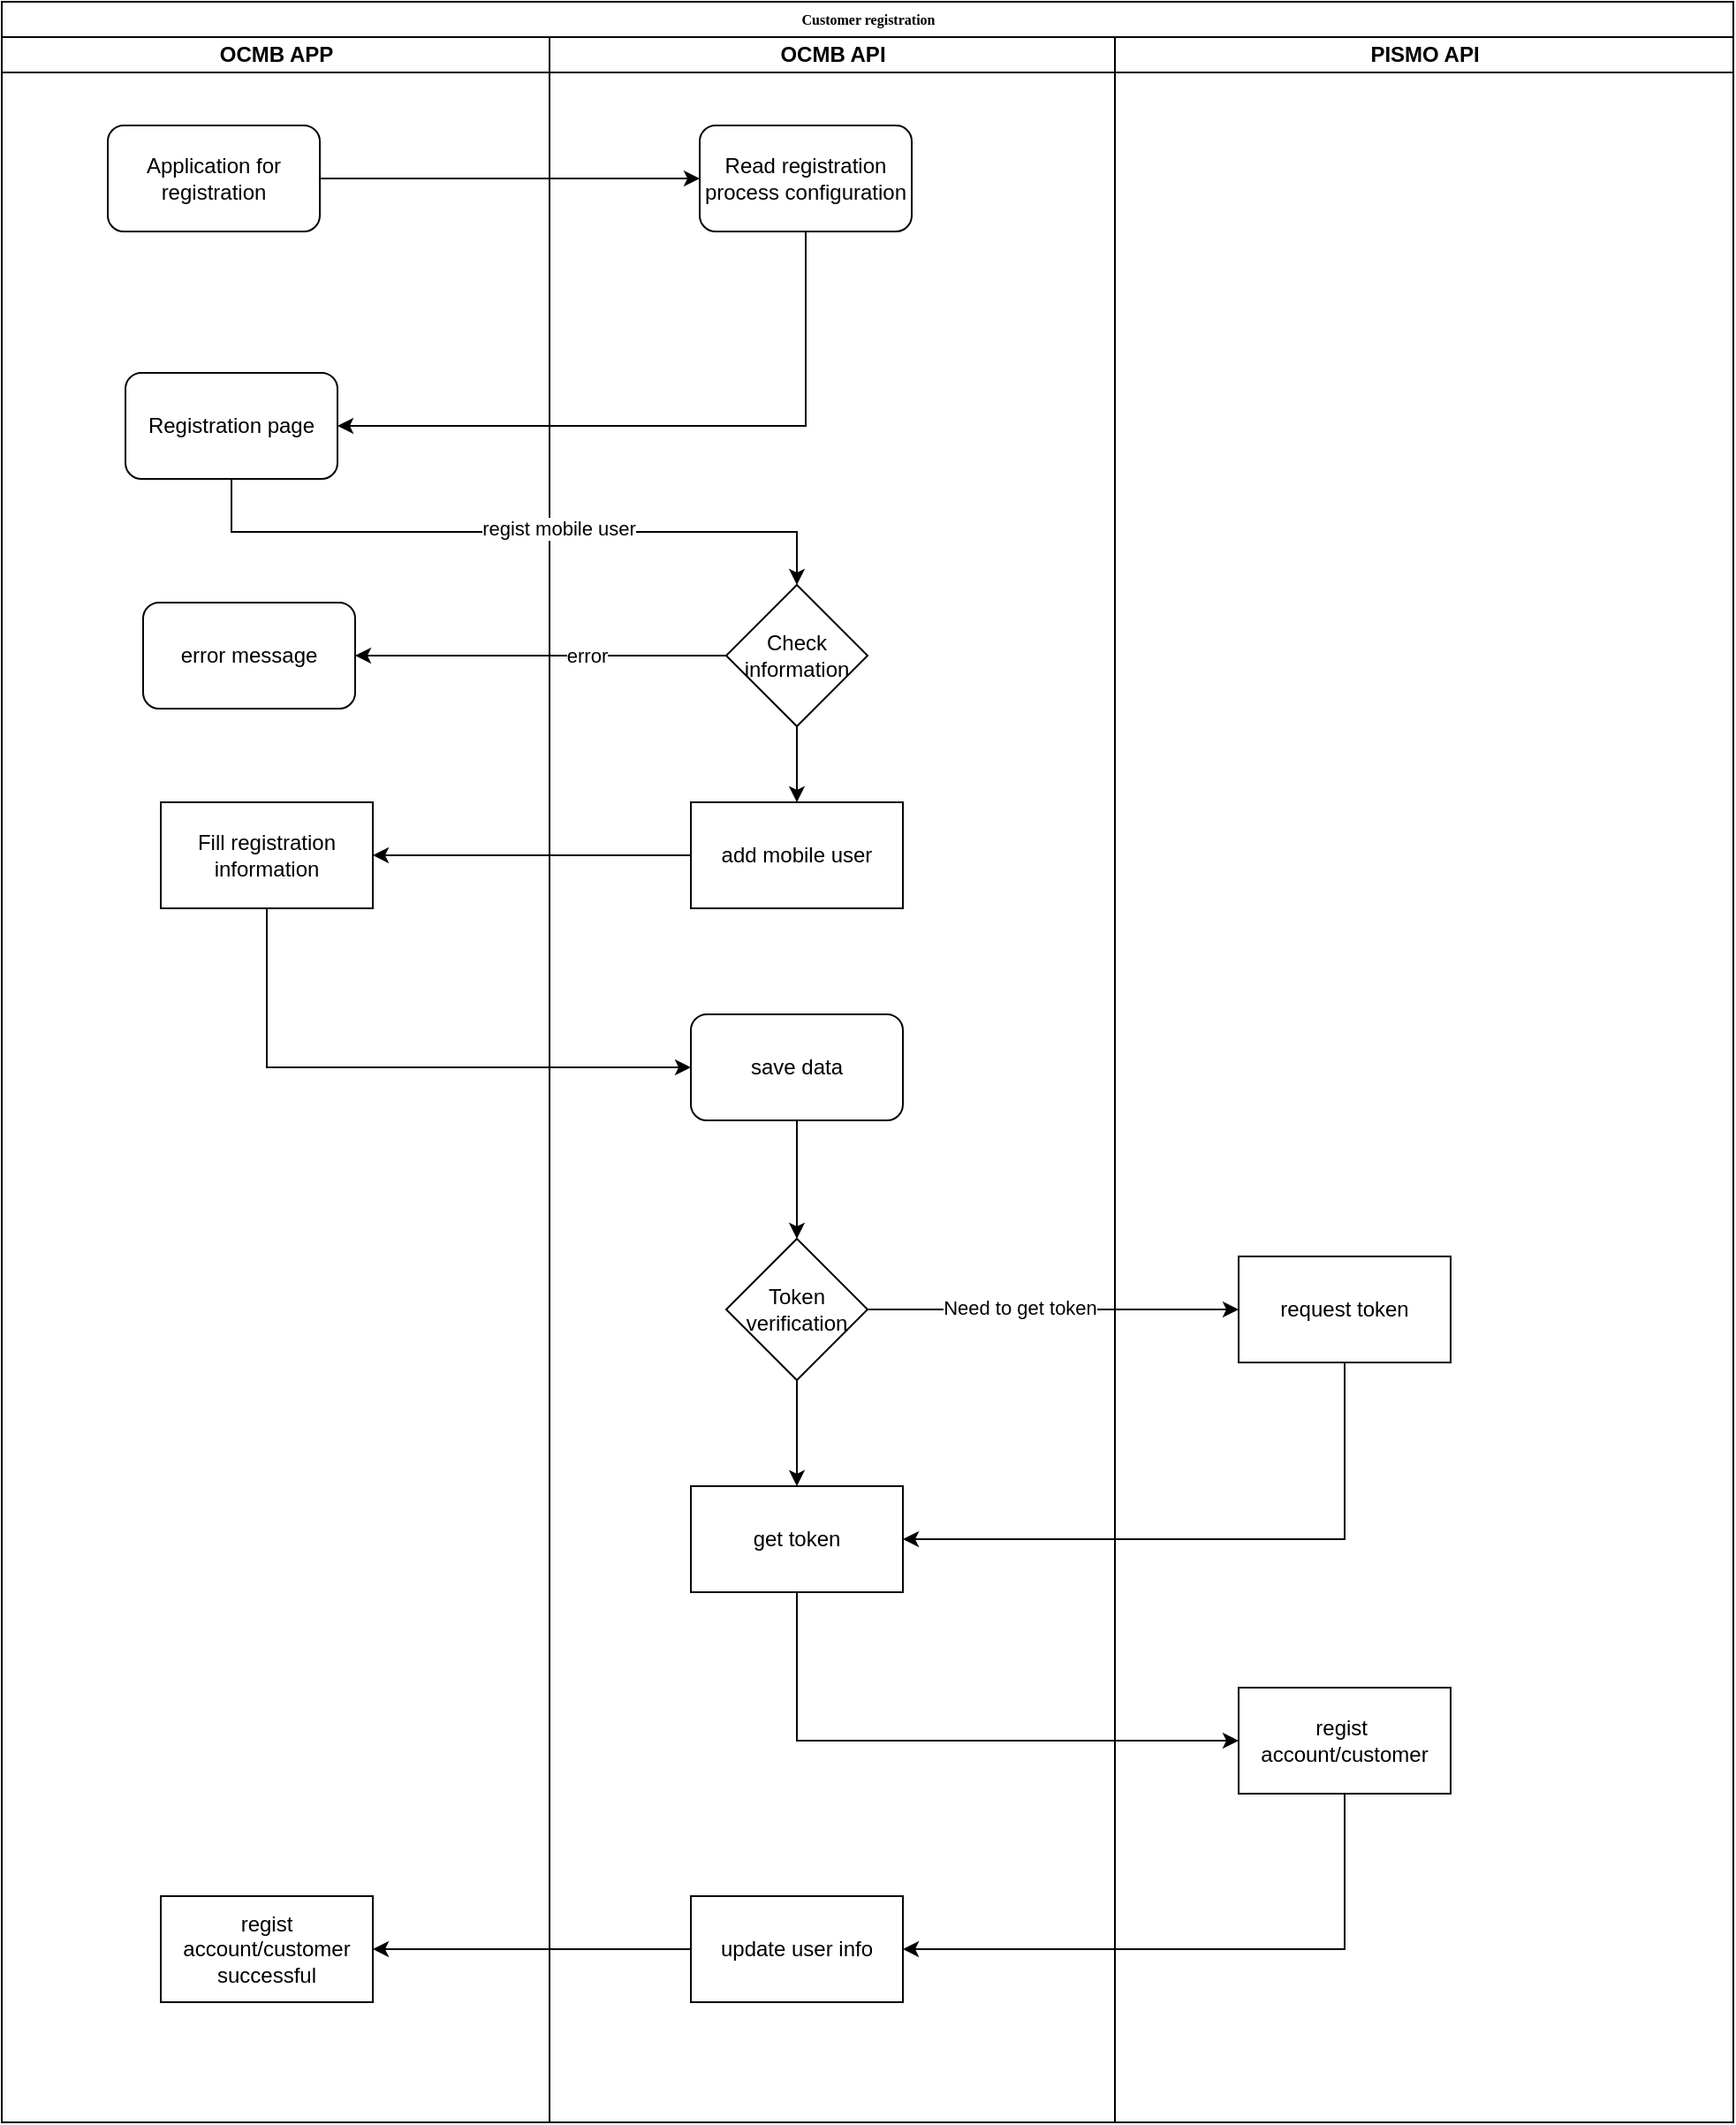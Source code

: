 <mxfile version="20.0.3" type="github">
  <diagram name="Page-1" id="74e2e168-ea6b-b213-b513-2b3c1d86103e">
    <mxGraphModel dx="2062" dy="1122" grid="1" gridSize="10" guides="1" tooltips="1" connect="1" arrows="1" fold="1" page="1" pageScale="1" pageWidth="1100" pageHeight="850" background="none" math="0" shadow="0">
      <root>
        <mxCell id="0" />
        <mxCell id="1" parent="0" />
        <mxCell id="77e6c97f196da883-1" value="&lt;div&gt;&lt;span style=&quot;font-size: 8px;&quot;&gt;Customer registration&lt;/span&gt;&lt;/div&gt;" style="swimlane;html=1;childLayout=stackLayout;startSize=20;rounded=0;shadow=0;labelBackgroundColor=none;strokeWidth=1;fontFamily=Verdana;fontSize=8;align=center;" parent="1" vertex="1">
          <mxGeometry x="70" y="40" width="980" height="1200" as="geometry" />
        </mxCell>
        <mxCell id="77e6c97f196da883-2" value="OCMB APP" style="swimlane;html=1;startSize=20;" parent="77e6c97f196da883-1" vertex="1">
          <mxGeometry y="20" width="310" height="1180" as="geometry">
            <mxRectangle x="40" y="20" width="40" height="730" as="alternateBounds" />
          </mxGeometry>
        </mxCell>
        <mxCell id="Akt3h3AdRs0SpvcwCt5--16" value="&lt;div&gt;Application for registration&lt;/div&gt;" style="rounded=1;whiteSpace=wrap;html=1;" vertex="1" parent="77e6c97f196da883-2">
          <mxGeometry x="60" y="50" width="120" height="60" as="geometry" />
        </mxCell>
        <mxCell id="Akt3h3AdRs0SpvcwCt5--24" value="&lt;div&gt;Registration page&lt;/div&gt;" style="whiteSpace=wrap;html=1;rounded=1;" vertex="1" parent="77e6c97f196da883-2">
          <mxGeometry x="70" y="190" width="120" height="60" as="geometry" />
        </mxCell>
        <mxCell id="Akt3h3AdRs0SpvcwCt5--60" value="error message" style="rounded=1;whiteSpace=wrap;html=1;" vertex="1" parent="77e6c97f196da883-2">
          <mxGeometry x="80" y="320" width="120" height="60" as="geometry" />
        </mxCell>
        <mxCell id="Akt3h3AdRs0SpvcwCt5--62" value="&lt;div&gt;Fill&amp;nbsp;&lt;span style=&quot;background-color: initial;&quot;&gt;registration information&lt;/span&gt;&lt;/div&gt;" style="whiteSpace=wrap;html=1;" vertex="1" parent="77e6c97f196da883-2">
          <mxGeometry x="90" y="433" width="120" height="60" as="geometry" />
        </mxCell>
        <mxCell id="Akt3h3AdRs0SpvcwCt5--104" value="&lt;div&gt;regist account/customer successful&lt;/div&gt;" style="whiteSpace=wrap;html=1;rounded=0;" vertex="1" parent="77e6c97f196da883-2">
          <mxGeometry x="90" y="1052" width="120" height="60" as="geometry" />
        </mxCell>
        <mxCell id="77e6c97f196da883-4" value="OCMB API" style="swimlane;html=1;startSize=20;" parent="77e6c97f196da883-1" vertex="1">
          <mxGeometry x="310" y="20" width="320" height="1180" as="geometry">
            <mxRectangle x="80" y="20" width="40" height="730" as="alternateBounds" />
          </mxGeometry>
        </mxCell>
        <mxCell id="Akt3h3AdRs0SpvcwCt5--19" value="&lt;div&gt;Read registration process configuration&lt;/div&gt;" style="rounded=1;whiteSpace=wrap;html=1;" vertex="1" parent="77e6c97f196da883-4">
          <mxGeometry x="85" y="50" width="120" height="60" as="geometry" />
        </mxCell>
        <mxCell id="Akt3h3AdRs0SpvcwCt5--34" value="" style="edgeStyle=orthogonalEdgeStyle;rounded=0;orthogonalLoop=1;jettySize=auto;html=1;" edge="1" parent="77e6c97f196da883-4" source="Akt3h3AdRs0SpvcwCt5--31" target="Akt3h3AdRs0SpvcwCt5--33">
          <mxGeometry relative="1" as="geometry" />
        </mxCell>
        <mxCell id="Akt3h3AdRs0SpvcwCt5--31" value="&lt;div&gt;Check information&lt;/div&gt;" style="rhombus;whiteSpace=wrap;html=1;" vertex="1" parent="77e6c97f196da883-4">
          <mxGeometry x="100" y="310" width="80" height="80" as="geometry" />
        </mxCell>
        <mxCell id="Akt3h3AdRs0SpvcwCt5--33" value="add mobile user" style="whiteSpace=wrap;html=1;" vertex="1" parent="77e6c97f196da883-4">
          <mxGeometry x="80" y="433" width="120" height="60" as="geometry" />
        </mxCell>
        <mxCell id="Akt3h3AdRs0SpvcwCt5--82" style="edgeStyle=orthogonalEdgeStyle;rounded=0;orthogonalLoop=1;jettySize=auto;html=1;exitX=0.5;exitY=1;exitDx=0;exitDy=0;" edge="1" parent="77e6c97f196da883-4" source="Akt3h3AdRs0SpvcwCt5--71" target="Akt3h3AdRs0SpvcwCt5--81">
          <mxGeometry relative="1" as="geometry" />
        </mxCell>
        <mxCell id="Akt3h3AdRs0SpvcwCt5--71" value="save data" style="rounded=1;whiteSpace=wrap;html=1;" vertex="1" parent="77e6c97f196da883-4">
          <mxGeometry x="80" y="553" width="120" height="60" as="geometry" />
        </mxCell>
        <mxCell id="Akt3h3AdRs0SpvcwCt5--96" style="edgeStyle=orthogonalEdgeStyle;rounded=0;orthogonalLoop=1;jettySize=auto;html=1;exitX=0.5;exitY=1;exitDx=0;exitDy=0;entryX=0.5;entryY=0;entryDx=0;entryDy=0;" edge="1" parent="77e6c97f196da883-4" source="Akt3h3AdRs0SpvcwCt5--81" target="Akt3h3AdRs0SpvcwCt5--94">
          <mxGeometry relative="1" as="geometry" />
        </mxCell>
        <mxCell id="Akt3h3AdRs0SpvcwCt5--81" value="&lt;div&gt;Token verification&lt;/div&gt;" style="rhombus;whiteSpace=wrap;html=1;" vertex="1" parent="77e6c97f196da883-4">
          <mxGeometry x="100" y="680" width="80" height="80" as="geometry" />
        </mxCell>
        <mxCell id="Akt3h3AdRs0SpvcwCt5--94" value="get token" style="rounded=0;whiteSpace=wrap;html=1;" vertex="1" parent="77e6c97f196da883-4">
          <mxGeometry x="80" y="820" width="120" height="60" as="geometry" />
        </mxCell>
        <mxCell id="Akt3h3AdRs0SpvcwCt5--101" value="update user info" style="whiteSpace=wrap;html=1;rounded=0;" vertex="1" parent="77e6c97f196da883-4">
          <mxGeometry x="80" y="1052" width="120" height="60" as="geometry" />
        </mxCell>
        <mxCell id="Akt3h3AdRs0SpvcwCt5--1" value="PISMO API" style="swimlane;html=1;startSize=20;" vertex="1" parent="77e6c97f196da883-1">
          <mxGeometry x="630" y="20" width="350" height="1180" as="geometry">
            <mxRectangle x="120" y="20" width="40" height="730" as="alternateBounds" />
          </mxGeometry>
        </mxCell>
        <mxCell id="Akt3h3AdRs0SpvcwCt5--85" value="request token" style="rounded=0;whiteSpace=wrap;html=1;" vertex="1" parent="Akt3h3AdRs0SpvcwCt5--1">
          <mxGeometry x="70" y="690" width="120" height="60" as="geometry" />
        </mxCell>
        <mxCell id="Akt3h3AdRs0SpvcwCt5--98" value="regist&amp;nbsp; account/customer" style="whiteSpace=wrap;html=1;rounded=0;" vertex="1" parent="Akt3h3AdRs0SpvcwCt5--1">
          <mxGeometry x="70" y="934" width="120" height="60" as="geometry" />
        </mxCell>
        <mxCell id="Akt3h3AdRs0SpvcwCt5--22" style="edgeStyle=orthogonalEdgeStyle;rounded=0;orthogonalLoop=1;jettySize=auto;html=1;exitX=1;exitY=0.5;exitDx=0;exitDy=0;entryX=0;entryY=0.5;entryDx=0;entryDy=0;" edge="1" parent="77e6c97f196da883-1" source="Akt3h3AdRs0SpvcwCt5--16" target="Akt3h3AdRs0SpvcwCt5--19">
          <mxGeometry relative="1" as="geometry" />
        </mxCell>
        <mxCell id="Akt3h3AdRs0SpvcwCt5--26" style="edgeStyle=orthogonalEdgeStyle;rounded=0;orthogonalLoop=1;jettySize=auto;html=1;exitX=0.5;exitY=1;exitDx=0;exitDy=0;entryX=1;entryY=0.5;entryDx=0;entryDy=0;" edge="1" parent="77e6c97f196da883-1" source="Akt3h3AdRs0SpvcwCt5--19" target="Akt3h3AdRs0SpvcwCt5--24">
          <mxGeometry relative="1" as="geometry" />
        </mxCell>
        <mxCell id="Akt3h3AdRs0SpvcwCt5--29" style="edgeStyle=orthogonalEdgeStyle;rounded=0;orthogonalLoop=1;jettySize=auto;html=1;exitX=0.5;exitY=1;exitDx=0;exitDy=0;" edge="1" parent="77e6c97f196da883-1" source="Akt3h3AdRs0SpvcwCt5--24" target="Akt3h3AdRs0SpvcwCt5--31">
          <mxGeometry relative="1" as="geometry">
            <mxPoint x="535" y="330" as="targetPoint" />
          </mxGeometry>
        </mxCell>
        <mxCell id="Akt3h3AdRs0SpvcwCt5--32" value="regist mobile user" style="edgeLabel;html=1;align=center;verticalAlign=middle;resizable=0;points=[];" vertex="1" connectable="0" parent="Akt3h3AdRs0SpvcwCt5--29">
          <mxGeometry x="0.129" y="2" relative="1" as="geometry">
            <mxPoint as="offset" />
          </mxGeometry>
        </mxCell>
        <mxCell id="Akt3h3AdRs0SpvcwCt5--61" value="" style="edgeStyle=orthogonalEdgeStyle;rounded=0;orthogonalLoop=1;jettySize=auto;html=1;" edge="1" parent="77e6c97f196da883-1" source="Akt3h3AdRs0SpvcwCt5--31" target="Akt3h3AdRs0SpvcwCt5--60">
          <mxGeometry relative="1" as="geometry" />
        </mxCell>
        <mxCell id="Akt3h3AdRs0SpvcwCt5--93" value="error" style="edgeLabel;html=1;align=center;verticalAlign=middle;resizable=0;points=[];" vertex="1" connectable="0" parent="Akt3h3AdRs0SpvcwCt5--61">
          <mxGeometry x="-0.25" relative="1" as="geometry">
            <mxPoint as="offset" />
          </mxGeometry>
        </mxCell>
        <mxCell id="Akt3h3AdRs0SpvcwCt5--63" value="" style="edgeStyle=orthogonalEdgeStyle;rounded=0;orthogonalLoop=1;jettySize=auto;html=1;" edge="1" parent="77e6c97f196da883-1" source="Akt3h3AdRs0SpvcwCt5--33" target="Akt3h3AdRs0SpvcwCt5--62">
          <mxGeometry relative="1" as="geometry" />
        </mxCell>
        <mxCell id="Akt3h3AdRs0SpvcwCt5--72" style="edgeStyle=orthogonalEdgeStyle;rounded=0;orthogonalLoop=1;jettySize=auto;html=1;exitX=0.5;exitY=1;exitDx=0;exitDy=0;entryX=0;entryY=0.5;entryDx=0;entryDy=0;" edge="1" parent="77e6c97f196da883-1" source="Akt3h3AdRs0SpvcwCt5--62" target="Akt3h3AdRs0SpvcwCt5--71">
          <mxGeometry relative="1" as="geometry" />
        </mxCell>
        <mxCell id="Akt3h3AdRs0SpvcwCt5--90" style="edgeStyle=orthogonalEdgeStyle;rounded=0;orthogonalLoop=1;jettySize=auto;html=1;exitX=1;exitY=0.5;exitDx=0;exitDy=0;entryX=0;entryY=0.5;entryDx=0;entryDy=0;" edge="1" parent="77e6c97f196da883-1" source="Akt3h3AdRs0SpvcwCt5--81" target="Akt3h3AdRs0SpvcwCt5--85">
          <mxGeometry relative="1" as="geometry" />
        </mxCell>
        <mxCell id="Akt3h3AdRs0SpvcwCt5--92" value="&lt;div&gt;&lt;span style=&quot;font-size: 11px;&quot;&gt;Need to get token&lt;/span&gt;&lt;/div&gt;" style="edgeLabel;html=1;align=center;verticalAlign=middle;resizable=0;points=[];" vertex="1" connectable="0" parent="Akt3h3AdRs0SpvcwCt5--90">
          <mxGeometry x="-0.188" y="1" relative="1" as="geometry">
            <mxPoint as="offset" />
          </mxGeometry>
        </mxCell>
        <mxCell id="Akt3h3AdRs0SpvcwCt5--97" style="edgeStyle=orthogonalEdgeStyle;rounded=0;orthogonalLoop=1;jettySize=auto;html=1;exitX=0.5;exitY=1;exitDx=0;exitDy=0;entryX=1;entryY=0.5;entryDx=0;entryDy=0;" edge="1" parent="77e6c97f196da883-1" source="Akt3h3AdRs0SpvcwCt5--85" target="Akt3h3AdRs0SpvcwCt5--94">
          <mxGeometry relative="1" as="geometry" />
        </mxCell>
        <mxCell id="Akt3h3AdRs0SpvcwCt5--100" style="edgeStyle=orthogonalEdgeStyle;rounded=0;orthogonalLoop=1;jettySize=auto;html=1;exitX=0.5;exitY=1;exitDx=0;exitDy=0;entryX=0;entryY=0.5;entryDx=0;entryDy=0;" edge="1" parent="77e6c97f196da883-1" source="Akt3h3AdRs0SpvcwCt5--94" target="Akt3h3AdRs0SpvcwCt5--98">
          <mxGeometry relative="1" as="geometry" />
        </mxCell>
        <mxCell id="Akt3h3AdRs0SpvcwCt5--103" style="edgeStyle=orthogonalEdgeStyle;rounded=0;orthogonalLoop=1;jettySize=auto;html=1;exitX=0.5;exitY=1;exitDx=0;exitDy=0;entryX=1;entryY=0.5;entryDx=0;entryDy=0;" edge="1" parent="77e6c97f196da883-1" source="Akt3h3AdRs0SpvcwCt5--98" target="Akt3h3AdRs0SpvcwCt5--101">
          <mxGeometry relative="1" as="geometry" />
        </mxCell>
        <mxCell id="Akt3h3AdRs0SpvcwCt5--105" value="" style="edgeStyle=orthogonalEdgeStyle;rounded=0;orthogonalLoop=1;jettySize=auto;html=1;" edge="1" parent="77e6c97f196da883-1" source="Akt3h3AdRs0SpvcwCt5--101" target="Akt3h3AdRs0SpvcwCt5--104">
          <mxGeometry relative="1" as="geometry" />
        </mxCell>
      </root>
    </mxGraphModel>
  </diagram>
</mxfile>

